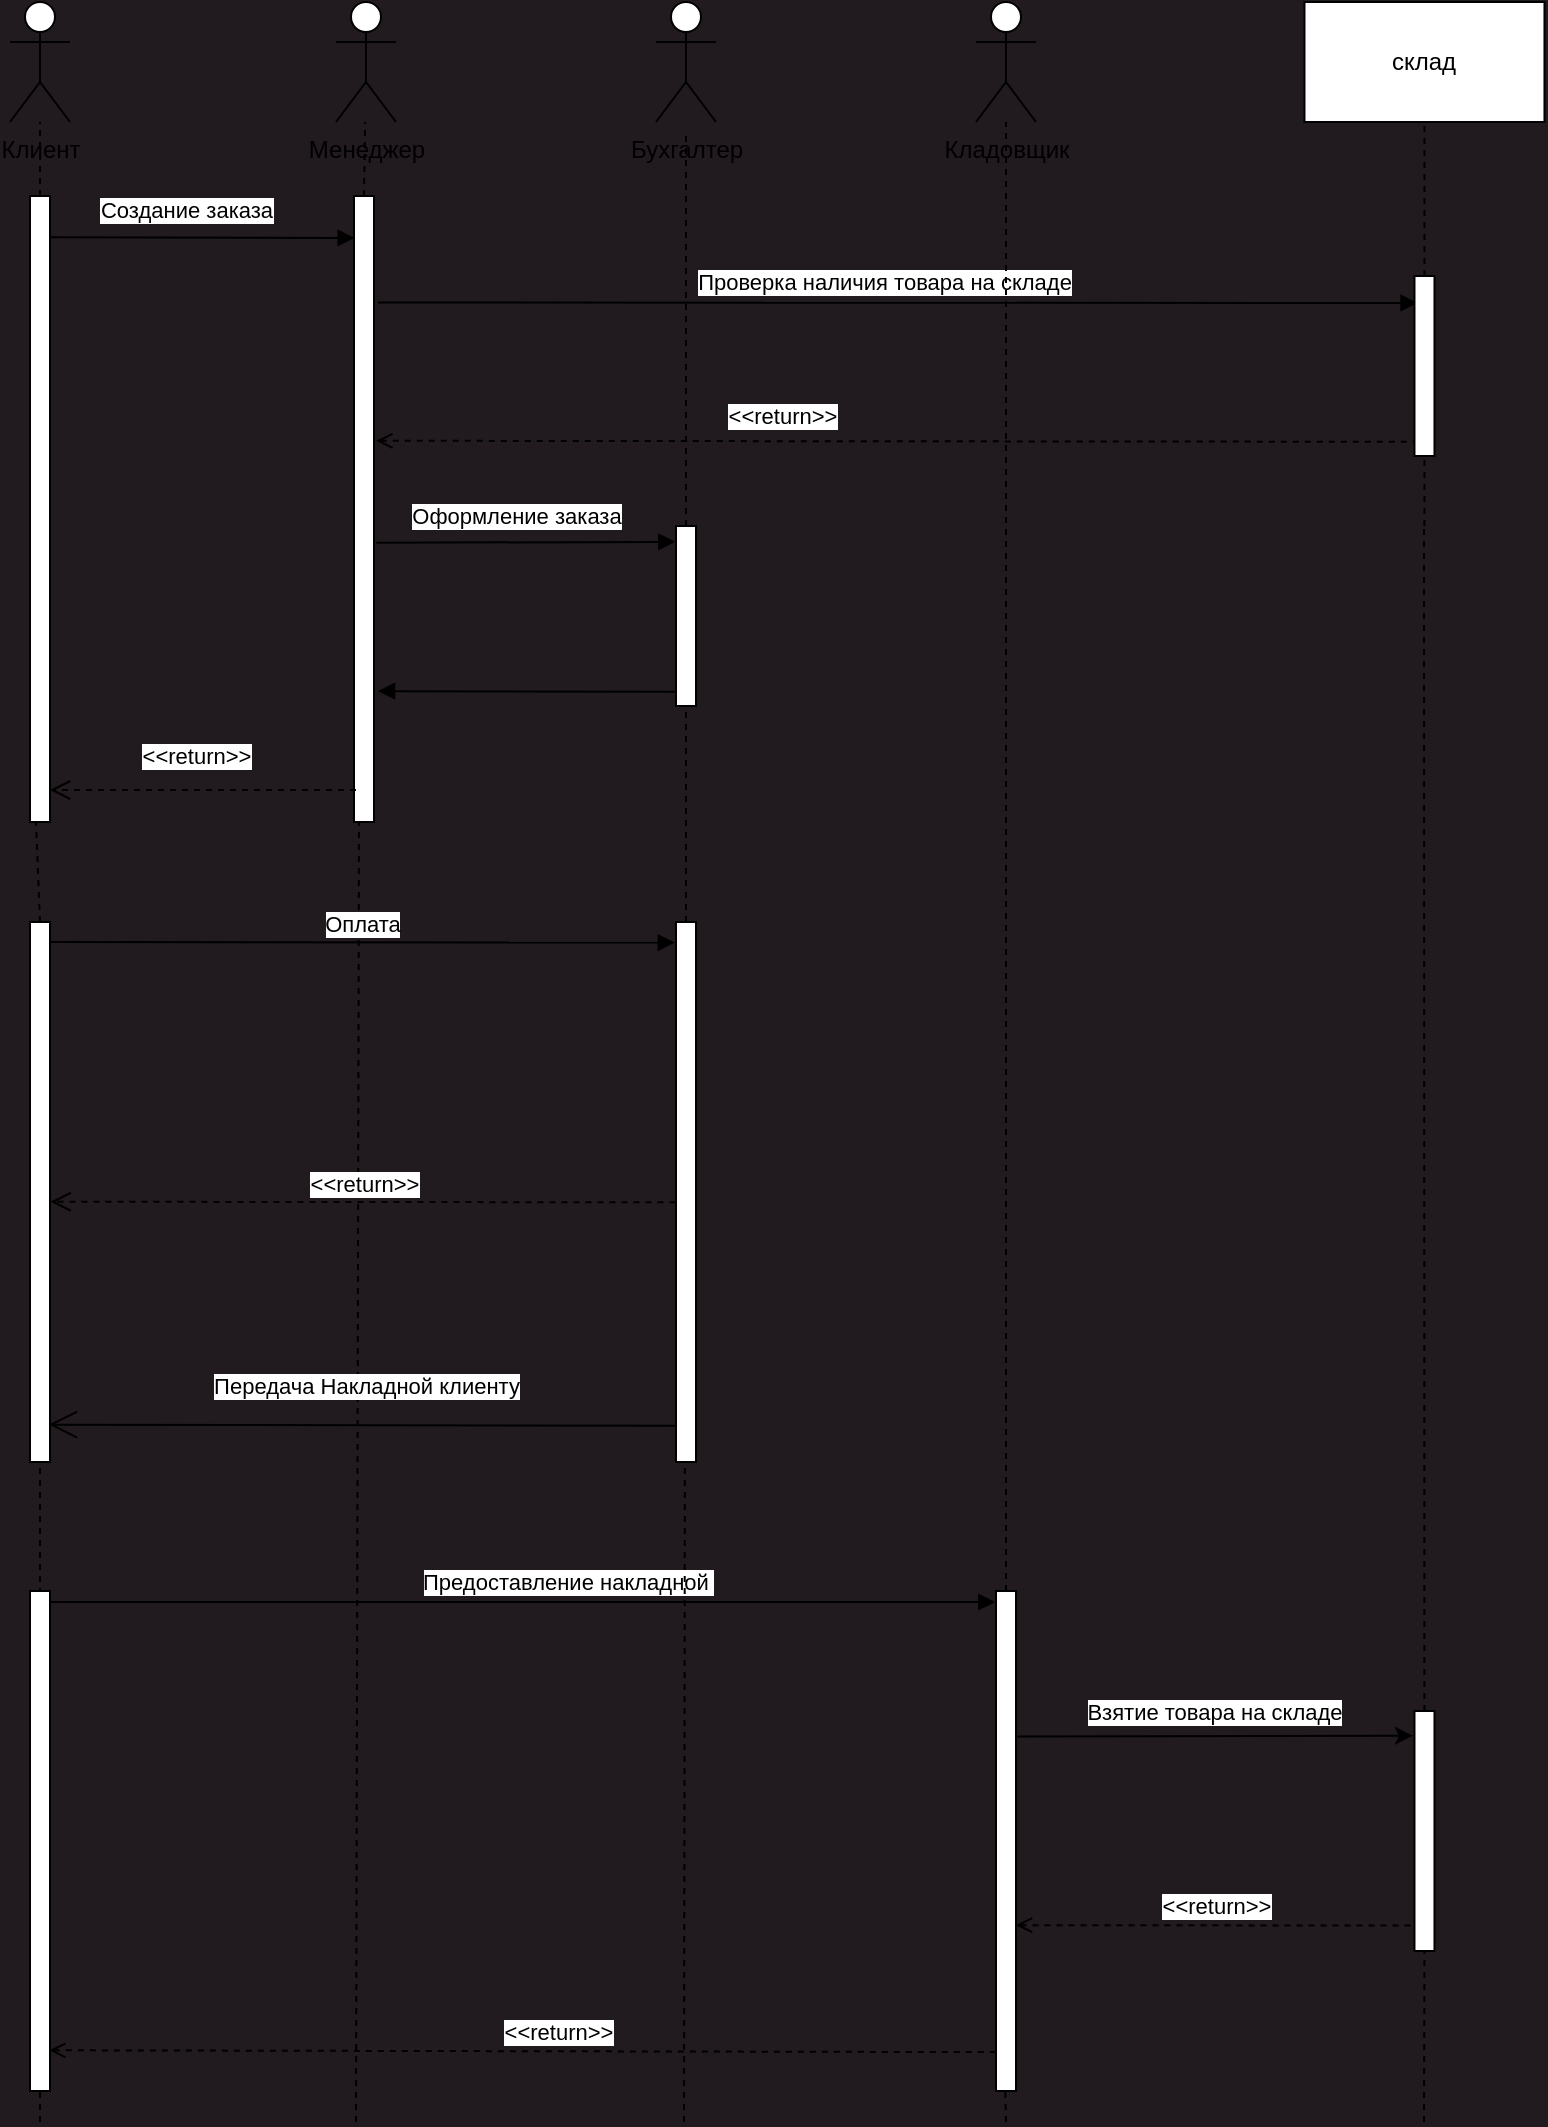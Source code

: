 <mxfile version="22.0.0" type="device">
  <diagram name="Страница — 1" id="j_K1qUWvfC-UuuH-gesG">
    <mxGraphModel dx="3860" dy="1298" grid="1" gridSize="10" guides="1" tooltips="1" connect="1" arrows="1" fold="1" page="1" pageScale="1" pageWidth="827" pageHeight="1169" background="#211A1F" math="0" shadow="0">
      <root>
        <mxCell id="0" />
        <mxCell id="1" parent="0" />
        <mxCell id="zIfas-nL6Hos0HgjgYEB-2" value="Клиент" style="shape=umlActor;verticalLabelPosition=bottom;verticalAlign=top;html=1;outlineConnect=0;" vertex="1" parent="1">
          <mxGeometry x="-1624" y="50" width="30" height="60" as="geometry" />
        </mxCell>
        <mxCell id="zIfas-nL6Hos0HgjgYEB-4" value="Кладовщик" style="shape=umlActor;verticalLabelPosition=bottom;verticalAlign=top;html=1;outlineConnect=0;" vertex="1" parent="1">
          <mxGeometry x="-1141" y="50" width="30" height="60" as="geometry" />
        </mxCell>
        <mxCell id="zIfas-nL6Hos0HgjgYEB-5" value="Менеджер" style="shape=umlActor;verticalLabelPosition=bottom;verticalAlign=top;html=1;outlineConnect=0;" vertex="1" parent="1">
          <mxGeometry x="-1461" y="50" width="30" height="60" as="geometry" />
        </mxCell>
        <mxCell id="zIfas-nL6Hos0HgjgYEB-6" value="Бухгалтер" style="shape=umlActor;verticalLabelPosition=bottom;verticalAlign=top;html=1;outlineConnect=0;" vertex="1" parent="1">
          <mxGeometry x="-1301" y="50" width="30" height="60" as="geometry" />
        </mxCell>
        <mxCell id="zIfas-nL6Hos0HgjgYEB-7" value="" style="rounded=0;whiteSpace=wrap;html=1;" vertex="1" parent="1">
          <mxGeometry x="-1614" y="147" width="10" height="313" as="geometry" />
        </mxCell>
        <mxCell id="zIfas-nL6Hos0HgjgYEB-8" value="" style="rounded=0;whiteSpace=wrap;html=1;" vertex="1" parent="1">
          <mxGeometry x="-1452" y="147" width="10" height="313" as="geometry" />
        </mxCell>
        <mxCell id="zIfas-nL6Hos0HgjgYEB-9" value="" style="endArrow=none;dashed=1;html=1;rounded=0;exitX=0.5;exitY=0;exitDx=0;exitDy=0;" edge="1" parent="1" source="zIfas-nL6Hos0HgjgYEB-8" target="zIfas-nL6Hos0HgjgYEB-5">
          <mxGeometry width="50" height="50" relative="1" as="geometry">
            <mxPoint x="-1201" y="147" as="sourcePoint" />
            <mxPoint x="-1151" y="97" as="targetPoint" />
          </mxGeometry>
        </mxCell>
        <mxCell id="zIfas-nL6Hos0HgjgYEB-10" value="" style="endArrow=block;html=1;rounded=0;endFill=1;exitX=1.011;exitY=0.066;exitDx=0;exitDy=0;exitPerimeter=0;entryX=0.033;entryY=0.067;entryDx=0;entryDy=0;entryPerimeter=0;" edge="1" parent="1" source="zIfas-nL6Hos0HgjgYEB-7" target="zIfas-nL6Hos0HgjgYEB-8">
          <mxGeometry width="50" height="50" relative="1" as="geometry">
            <mxPoint x="-1594" y="172" as="sourcePoint" />
            <mxPoint x="-1394" y="172" as="targetPoint" />
          </mxGeometry>
        </mxCell>
        <mxCell id="zIfas-nL6Hos0HgjgYEB-11" value="Создание заказа" style="edgeLabel;html=1;align=center;verticalAlign=middle;resizable=0;points=[];" vertex="1" connectable="0" parent="zIfas-nL6Hos0HgjgYEB-10">
          <mxGeometry x="0.008" y="2" relative="1" as="geometry">
            <mxPoint x="-9" y="-12" as="offset" />
          </mxGeometry>
        </mxCell>
        <mxCell id="zIfas-nL6Hos0HgjgYEB-14" value="" style="endArrow=block;html=1;rounded=0;endFill=1;entryX=0.153;entryY=0.15;entryDx=0;entryDy=0;entryPerimeter=0;exitX=1.2;exitY=0.17;exitDx=0;exitDy=0;exitPerimeter=0;" edge="1" parent="1" source="zIfas-nL6Hos0HgjgYEB-8" target="zIfas-nL6Hos0HgjgYEB-13">
          <mxGeometry width="50" height="50" relative="1" as="geometry">
            <mxPoint x="-1442" y="184" as="sourcePoint" />
            <mxPoint x="379" y="157" as="targetPoint" />
          </mxGeometry>
        </mxCell>
        <mxCell id="zIfas-nL6Hos0HgjgYEB-15" value="Проверка наличия товара на складе" style="edgeLabel;html=1;align=center;verticalAlign=middle;resizable=0;points=[];" vertex="1" connectable="0" parent="zIfas-nL6Hos0HgjgYEB-14">
          <mxGeometry x="-0.029" y="1" relative="1" as="geometry">
            <mxPoint y="-10" as="offset" />
          </mxGeometry>
        </mxCell>
        <mxCell id="zIfas-nL6Hos0HgjgYEB-16" value="" style="endArrow=none;dashed=1;html=1;rounded=0;endFill=0;startArrow=open;startFill=0;exitX=1.117;exitY=0.391;exitDx=0;exitDy=0;exitPerimeter=0;entryX=-0.022;entryY=0.921;entryDx=0;entryDy=0;entryPerimeter=0;" edge="1" parent="1" source="zIfas-nL6Hos0HgjgYEB-8" target="zIfas-nL6Hos0HgjgYEB-13">
          <mxGeometry width="50" height="50" relative="1" as="geometry">
            <mxPoint x="199" y="240" as="sourcePoint" />
            <mxPoint x="1329" y="240" as="targetPoint" />
          </mxGeometry>
        </mxCell>
        <mxCell id="zIfas-nL6Hos0HgjgYEB-17" value="&amp;lt;&amp;lt;return&amp;gt;&amp;gt;" style="edgeLabel;html=1;align=center;verticalAlign=middle;resizable=0;points=[];" vertex="1" connectable="0" parent="zIfas-nL6Hos0HgjgYEB-16">
          <mxGeometry x="0.156" y="2" relative="1" as="geometry">
            <mxPoint x="-97" y="-11" as="offset" />
          </mxGeometry>
        </mxCell>
        <mxCell id="zIfas-nL6Hos0HgjgYEB-18" value="" style="endArrow=block;html=1;rounded=0;endFill=1;exitX=1.117;exitY=0.554;exitDx=0;exitDy=0;exitPerimeter=0;entryX=-0.034;entryY=0.088;entryDx=0;entryDy=0;entryPerimeter=0;" edge="1" parent="1" source="zIfas-nL6Hos0HgjgYEB-8" target="zIfas-nL6Hos0HgjgYEB-94">
          <mxGeometry width="50" height="50" relative="1" as="geometry">
            <mxPoint x="-1431" y="317" as="sourcePoint" />
            <mxPoint x="-1271" y="270" as="targetPoint" />
          </mxGeometry>
        </mxCell>
        <mxCell id="zIfas-nL6Hos0HgjgYEB-19" value="Оформление&amp;nbsp;заказа" style="edgeLabel;html=1;align=center;verticalAlign=middle;resizable=0;points=[];" vertex="1" connectable="0" parent="zIfas-nL6Hos0HgjgYEB-18">
          <mxGeometry x="0.1" y="-1" relative="1" as="geometry">
            <mxPoint x="-12" y="-14" as="offset" />
          </mxGeometry>
        </mxCell>
        <mxCell id="zIfas-nL6Hos0HgjgYEB-23" value="" style="endArrow=none;dashed=1;html=1;rounded=0;exitX=0.5;exitY=0;exitDx=0;exitDy=0;" edge="1" parent="1" source="zIfas-nL6Hos0HgjgYEB-7" target="zIfas-nL6Hos0HgjgYEB-2">
          <mxGeometry width="50" height="50" relative="1" as="geometry">
            <mxPoint x="-1594" y="187" as="sourcePoint" />
            <mxPoint x="-1544" y="137" as="targetPoint" />
          </mxGeometry>
        </mxCell>
        <mxCell id="zIfas-nL6Hos0HgjgYEB-35" value="" style="endArrow=none;dashed=1;html=1;rounded=0;exitX=0.5;exitY=0;exitDx=0;exitDy=0;" edge="1" parent="1" source="zIfas-nL6Hos0HgjgYEB-94">
          <mxGeometry width="50" height="50" relative="1" as="geometry">
            <mxPoint x="-1286" y="537" as="sourcePoint" />
            <mxPoint x="-1286" y="117" as="targetPoint" />
          </mxGeometry>
        </mxCell>
        <mxCell id="zIfas-nL6Hos0HgjgYEB-36" value="" style="rounded=0;whiteSpace=wrap;html=1;" vertex="1" parent="1">
          <mxGeometry x="-1291" y="510" width="10" height="270" as="geometry" />
        </mxCell>
        <mxCell id="zIfas-nL6Hos0HgjgYEB-38" value="" style="endArrow=none;dashed=1;html=1;rounded=0;entryX=0.25;entryY=1;entryDx=0;entryDy=0;" edge="1" parent="1" target="zIfas-nL6Hos0HgjgYEB-8">
          <mxGeometry width="50" height="50" relative="1" as="geometry">
            <mxPoint x="-1451" y="1110" as="sourcePoint" />
            <mxPoint x="-1171" y="757" as="targetPoint" />
          </mxGeometry>
        </mxCell>
        <mxCell id="zIfas-nL6Hos0HgjgYEB-41" value="" style="html=1;verticalAlign=bottom;endArrow=open;dashed=1;endSize=8;curved=0;rounded=0;entryX=1;entryY=1;entryDx=0;entryDy=0;" edge="1" parent="1">
          <mxGeometry x="0.006" relative="1" as="geometry">
            <mxPoint x="-1451" y="444" as="sourcePoint" />
            <mxPoint x="-1604" y="444" as="targetPoint" />
            <mxPoint as="offset" />
          </mxGeometry>
        </mxCell>
        <mxCell id="zIfas-nL6Hos0HgjgYEB-42" value="" style="endArrow=none;dashed=1;html=1;rounded=0;exitX=0.5;exitY=0;exitDx=0;exitDy=0;" edge="1" parent="1" source="zIfas-nL6Hos0HgjgYEB-43">
          <mxGeometry width="50" height="50" relative="1" as="geometry">
            <mxPoint x="-1608.75" y="687" as="sourcePoint" />
            <mxPoint x="-1611" y="460" as="targetPoint" />
          </mxGeometry>
        </mxCell>
        <mxCell id="zIfas-nL6Hos0HgjgYEB-43" value="" style="rounded=0;whiteSpace=wrap;html=1;" vertex="1" parent="1">
          <mxGeometry x="-1614" y="510" width="10" height="270" as="geometry" />
        </mxCell>
        <mxCell id="zIfas-nL6Hos0HgjgYEB-50" value="Оплата" style="html=1;verticalAlign=bottom;endArrow=block;curved=0;rounded=0;exitX=1.01;exitY=0.033;exitDx=0;exitDy=0;exitPerimeter=0;entryX=-0.081;entryY=0.289;entryDx=0;entryDy=0;entryPerimeter=0;" edge="1" parent="1">
          <mxGeometry width="80" relative="1" as="geometry">
            <mxPoint x="-1603.68" y="520.0" as="sourcePoint" />
            <mxPoint x="-1291.59" y="520.3" as="targetPoint" />
          </mxGeometry>
        </mxCell>
        <mxCell id="zIfas-nL6Hos0HgjgYEB-51" value="&amp;lt;&amp;lt;return&amp;gt;&amp;gt;" style="html=1;verticalAlign=bottom;endArrow=open;dashed=1;endSize=8;curved=0;rounded=0;entryX=1.01;entryY=0.366;entryDx=0;entryDy=0;entryPerimeter=0;exitX=-0.05;exitY=0.534;exitDx=0;exitDy=0;exitPerimeter=0;" edge="1" parent="1">
          <mxGeometry relative="1" as="geometry">
            <mxPoint x="-1291.28" y="650.15" as="sourcePoint" />
            <mxPoint x="-1603.68" y="649.87" as="targetPoint" />
          </mxGeometry>
        </mxCell>
        <mxCell id="zIfas-nL6Hos0HgjgYEB-65" value="" style="endArrow=open;endFill=1;endSize=12;html=1;rounded=0;entryX=0.926;entryY=0.955;entryDx=0;entryDy=0;entryPerimeter=0;exitX=-0.022;exitY=0.968;exitDx=0;exitDy=0;exitPerimeter=0;" edge="1" parent="1">
          <mxGeometry width="160" relative="1" as="geometry">
            <mxPoint x="-1291.0" y="761.9" as="sourcePoint" />
            <mxPoint x="-1604.52" y="761.31" as="targetPoint" />
          </mxGeometry>
        </mxCell>
        <mxCell id="zIfas-nL6Hos0HgjgYEB-66" value="Передача Накладной клиенту" style="edgeLabel;html=1;align=center;verticalAlign=middle;resizable=0;points=[];" vertex="1" connectable="0" parent="zIfas-nL6Hos0HgjgYEB-65">
          <mxGeometry x="0.3" y="-2" relative="1" as="geometry">
            <mxPoint x="49" y="-18" as="offset" />
          </mxGeometry>
        </mxCell>
        <mxCell id="zIfas-nL6Hos0HgjgYEB-68" value="" style="endArrow=none;dashed=1;html=1;rounded=0;entryX=0.5;entryY=1;entryDx=0;entryDy=0;" edge="1" parent="1" target="zIfas-nL6Hos0HgjgYEB-43">
          <mxGeometry width="50" height="50" relative="1" as="geometry">
            <mxPoint x="-1609" y="1110" as="sourcePoint" />
            <mxPoint x="-1204" y="1157" as="targetPoint" />
          </mxGeometry>
        </mxCell>
        <mxCell id="zIfas-nL6Hos0HgjgYEB-69" value="" style="rounded=0;whiteSpace=wrap;html=1;" vertex="1" parent="1">
          <mxGeometry x="-1614" y="844.5" width="10" height="250" as="geometry" />
        </mxCell>
        <mxCell id="zIfas-nL6Hos0HgjgYEB-70" value="" style="endArrow=none;dashed=1;html=1;rounded=0;" edge="1" parent="1" source="zIfas-nL6Hos0HgjgYEB-73" target="zIfas-nL6Hos0HgjgYEB-4">
          <mxGeometry width="50" height="50" relative="1" as="geometry">
            <mxPoint x="-1126" y="1427" as="sourcePoint" />
            <mxPoint x="-1351" y="637" as="targetPoint" />
          </mxGeometry>
        </mxCell>
        <mxCell id="zIfas-nL6Hos0HgjgYEB-71" value="склад" style="rounded=0;whiteSpace=wrap;html=1;" vertex="1" parent="1">
          <mxGeometry x="-976.76" y="50" width="120" height="60" as="geometry" />
        </mxCell>
        <mxCell id="zIfas-nL6Hos0HgjgYEB-72" value="" style="endArrow=none;dashed=1;html=1;rounded=0;" edge="1" parent="1" target="zIfas-nL6Hos0HgjgYEB-73">
          <mxGeometry width="50" height="50" relative="1" as="geometry">
            <mxPoint x="-1126" y="971.5" as="sourcePoint" />
            <mxPoint x="-1126" y="-345.5" as="targetPoint" />
          </mxGeometry>
        </mxCell>
        <mxCell id="zIfas-nL6Hos0HgjgYEB-73" value="" style="rounded=0;whiteSpace=wrap;html=1;" vertex="1" parent="1">
          <mxGeometry x="-1131" y="844.5" width="10" height="250" as="geometry" />
        </mxCell>
        <mxCell id="zIfas-nL6Hos0HgjgYEB-74" value="" style="endArrow=block;html=1;rounded=0;endFill=1;exitX=0.96;exitY=0.022;exitDx=0;exitDy=0;exitPerimeter=0;entryX=-0.036;entryY=0.022;entryDx=0;entryDy=0;entryPerimeter=0;" edge="1" parent="1" source="zIfas-nL6Hos0HgjgYEB-69" target="zIfas-nL6Hos0HgjgYEB-73">
          <mxGeometry width="50" height="50" relative="1" as="geometry">
            <mxPoint x="-1591" y="844.5" as="sourcePoint" />
            <mxPoint x="-514" y="854.5" as="targetPoint" />
          </mxGeometry>
        </mxCell>
        <mxCell id="zIfas-nL6Hos0HgjgYEB-75" value="Предоставление накладной&amp;nbsp;" style="edgeLabel;html=1;align=center;verticalAlign=middle;resizable=0;points=[];" vertex="1" connectable="0" parent="zIfas-nL6Hos0HgjgYEB-74">
          <mxGeometry x="-0.024" y="4" relative="1" as="geometry">
            <mxPoint x="28" y="-6" as="offset" />
          </mxGeometry>
        </mxCell>
        <mxCell id="zIfas-nL6Hos0HgjgYEB-76" value="" style="endArrow=none;dashed=1;html=1;rounded=0;entryX=0.5;entryY=1;entryDx=0;entryDy=0;" edge="1" parent="1" source="zIfas-nL6Hos0HgjgYEB-13" target="zIfas-nL6Hos0HgjgYEB-71">
          <mxGeometry width="50" height="50" relative="1" as="geometry">
            <mxPoint x="-916.76" y="1677" as="sourcePoint" />
            <mxPoint x="-1016.76" y="267" as="targetPoint" />
          </mxGeometry>
        </mxCell>
        <mxCell id="zIfas-nL6Hos0HgjgYEB-83" value="" style="endArrow=none;dashed=1;html=1;rounded=0;entryX=0.5;entryY=1;entryDx=0;entryDy=0;" edge="1" parent="1" target="zIfas-nL6Hos0HgjgYEB-84">
          <mxGeometry width="50" height="50" relative="1" as="geometry">
            <mxPoint x="-917" y="1110" as="sourcePoint" />
            <mxPoint x="-916.76" y="-522.5" as="targetPoint" />
          </mxGeometry>
        </mxCell>
        <mxCell id="zIfas-nL6Hos0HgjgYEB-84" value="" style="rounded=0;whiteSpace=wrap;html=1;" vertex="1" parent="1">
          <mxGeometry x="-921.76" y="904.5" width="10" height="120" as="geometry" />
        </mxCell>
        <mxCell id="zIfas-nL6Hos0HgjgYEB-85" value="" style="endArrow=classic;html=1;rounded=0;exitX=1.062;exitY=0.543;exitDx=0;exitDy=0;exitPerimeter=0;entryX=-0.08;entryY=0.103;entryDx=0;entryDy=0;entryPerimeter=0;" edge="1" parent="1" target="zIfas-nL6Hos0HgjgYEB-84">
          <mxGeometry width="50" height="50" relative="1" as="geometry">
            <mxPoint x="-1120.38" y="917.28" as="sourcePoint" />
            <mxPoint x="-871" y="904.5" as="targetPoint" />
          </mxGeometry>
        </mxCell>
        <mxCell id="zIfas-nL6Hos0HgjgYEB-86" value="Взятие товара на складе" style="edgeLabel;html=1;align=center;verticalAlign=middle;resizable=0;points=[];" vertex="1" connectable="0" parent="zIfas-nL6Hos0HgjgYEB-85">
          <mxGeometry x="-0.036" y="1" relative="1" as="geometry">
            <mxPoint x="3" y="-11" as="offset" />
          </mxGeometry>
        </mxCell>
        <mxCell id="zIfas-nL6Hos0HgjgYEB-87" value="" style="endArrow=none;dashed=1;html=1;rounded=0;endFill=0;startArrow=open;startFill=0;exitX=1.151;exitY=0.798;exitDx=0;exitDy=0;exitPerimeter=0;entryX=-0.048;entryY=0.894;entryDx=0;entryDy=0;entryPerimeter=0;" edge="1" parent="1" target="zIfas-nL6Hos0HgjgYEB-84">
          <mxGeometry width="50" height="50" relative="1" as="geometry">
            <mxPoint x="-1121" y="1011.58" as="sourcePoint" />
            <mxPoint x="-924.59" y="1011.66" as="targetPoint" />
          </mxGeometry>
        </mxCell>
        <mxCell id="zIfas-nL6Hos0HgjgYEB-88" value="&amp;lt;&amp;lt;return&amp;gt;&amp;gt;" style="edgeLabel;html=1;align=center;verticalAlign=middle;resizable=0;points=[];" vertex="1" connectable="0" parent="zIfas-nL6Hos0HgjgYEB-87">
          <mxGeometry x="0.075" y="3" relative="1" as="geometry">
            <mxPoint x="-7" y="-7" as="offset" />
          </mxGeometry>
        </mxCell>
        <mxCell id="zIfas-nL6Hos0HgjgYEB-89" value="" style="endArrow=none;dashed=1;html=1;rounded=0;endFill=0;startArrow=open;startFill=0;entryX=0.005;entryY=0.959;entryDx=0;entryDy=0;entryPerimeter=0;exitX=0.972;exitY=0.957;exitDx=0;exitDy=0;exitPerimeter=0;" edge="1" parent="1">
          <mxGeometry width="50" height="50" relative="1" as="geometry">
            <mxPoint x="-1604.33" y="1074.14" as="sourcePoint" />
            <mxPoint x="-1131.0" y="1075.06" as="targetPoint" />
          </mxGeometry>
        </mxCell>
        <mxCell id="zIfas-nL6Hos0HgjgYEB-90" value="&amp;lt;&amp;lt;return&amp;gt;&amp;gt;" style="edgeLabel;html=1;align=center;verticalAlign=middle;resizable=0;points=[];" vertex="1" connectable="0" parent="zIfas-nL6Hos0HgjgYEB-89">
          <mxGeometry x="-0.218" y="-3" relative="1" as="geometry">
            <mxPoint x="69" y="-13" as="offset" />
          </mxGeometry>
        </mxCell>
        <mxCell id="zIfas-nL6Hos0HgjgYEB-91" value="" style="endArrow=none;dashed=1;html=1;rounded=0;entryX=0.5;entryY=1;entryDx=0;entryDy=0;" edge="1" parent="1" target="zIfas-nL6Hos0HgjgYEB-13">
          <mxGeometry width="50" height="50" relative="1" as="geometry">
            <mxPoint x="-916.76" y="312" as="sourcePoint" />
            <mxPoint x="-916.76" y="110" as="targetPoint" />
          </mxGeometry>
        </mxCell>
        <mxCell id="zIfas-nL6Hos0HgjgYEB-13" value="" style="rounded=0;whiteSpace=wrap;html=1;" vertex="1" parent="1">
          <mxGeometry x="-921.76" y="187" width="10" height="90" as="geometry" />
        </mxCell>
        <mxCell id="zIfas-nL6Hos0HgjgYEB-93" value="" style="endArrow=none;dashed=1;html=1;rounded=0;" edge="1" parent="1" source="zIfas-nL6Hos0HgjgYEB-84">
          <mxGeometry width="50" height="50" relative="1" as="geometry">
            <mxPoint x="-917" y="1537" as="sourcePoint" />
            <mxPoint x="-917" y="310" as="targetPoint" />
          </mxGeometry>
        </mxCell>
        <mxCell id="zIfas-nL6Hos0HgjgYEB-95" value="" style="endArrow=none;dashed=1;html=1;rounded=0;exitX=0.5;exitY=0;exitDx=0;exitDy=0;" edge="1" parent="1" source="zIfas-nL6Hos0HgjgYEB-36" target="zIfas-nL6Hos0HgjgYEB-94">
          <mxGeometry width="50" height="50" relative="1" as="geometry">
            <mxPoint x="-1286" y="577" as="sourcePoint" />
            <mxPoint x="-1286" y="117" as="targetPoint" />
          </mxGeometry>
        </mxCell>
        <mxCell id="zIfas-nL6Hos0HgjgYEB-94" value="" style="rounded=0;whiteSpace=wrap;html=1;" vertex="1" parent="1">
          <mxGeometry x="-1291" y="312" width="10" height="90" as="geometry" />
        </mxCell>
        <mxCell id="zIfas-nL6Hos0HgjgYEB-96" value="" style="endArrow=block;html=1;rounded=0;endFill=1;exitX=-0.014;exitY=0.921;exitDx=0;exitDy=0;exitPerimeter=0;entryX=1.2;entryY=0.791;entryDx=0;entryDy=0;entryPerimeter=0;" edge="1" parent="1" source="zIfas-nL6Hos0HgjgYEB-94" target="zIfas-nL6Hos0HgjgYEB-8">
          <mxGeometry width="50" height="50" relative="1" as="geometry">
            <mxPoint x="-1432" y="330" as="sourcePoint" />
            <mxPoint x="-1281" y="330" as="targetPoint" />
          </mxGeometry>
        </mxCell>
        <mxCell id="zIfas-nL6Hos0HgjgYEB-98" value="&amp;lt;&amp;lt;return&amp;gt;&amp;gt;" style="edgeLabel;html=1;align=center;verticalAlign=middle;resizable=0;points=[];" vertex="1" connectable="0" parent="1">
          <mxGeometry x="-1530.996" y="427" as="geometry" />
        </mxCell>
        <mxCell id="zIfas-nL6Hos0HgjgYEB-103" value="" style="endArrow=none;dashed=1;html=1;rounded=0;entryX=0.5;entryY=1;entryDx=0;entryDy=0;" edge="1" parent="1">
          <mxGeometry width="50" height="50" relative="1" as="geometry">
            <mxPoint x="-1126" y="1110" as="sourcePoint" />
            <mxPoint x="-1126.37" y="1094.5" as="targetPoint" />
          </mxGeometry>
        </mxCell>
        <mxCell id="zIfas-nL6Hos0HgjgYEB-104" value="" style="endArrow=none;dashed=1;html=1;rounded=0;" edge="1" parent="1">
          <mxGeometry width="50" height="50" relative="1" as="geometry">
            <mxPoint x="-1287" y="1110" as="sourcePoint" />
            <mxPoint x="-1286.56" y="780" as="targetPoint" />
          </mxGeometry>
        </mxCell>
      </root>
    </mxGraphModel>
  </diagram>
</mxfile>
